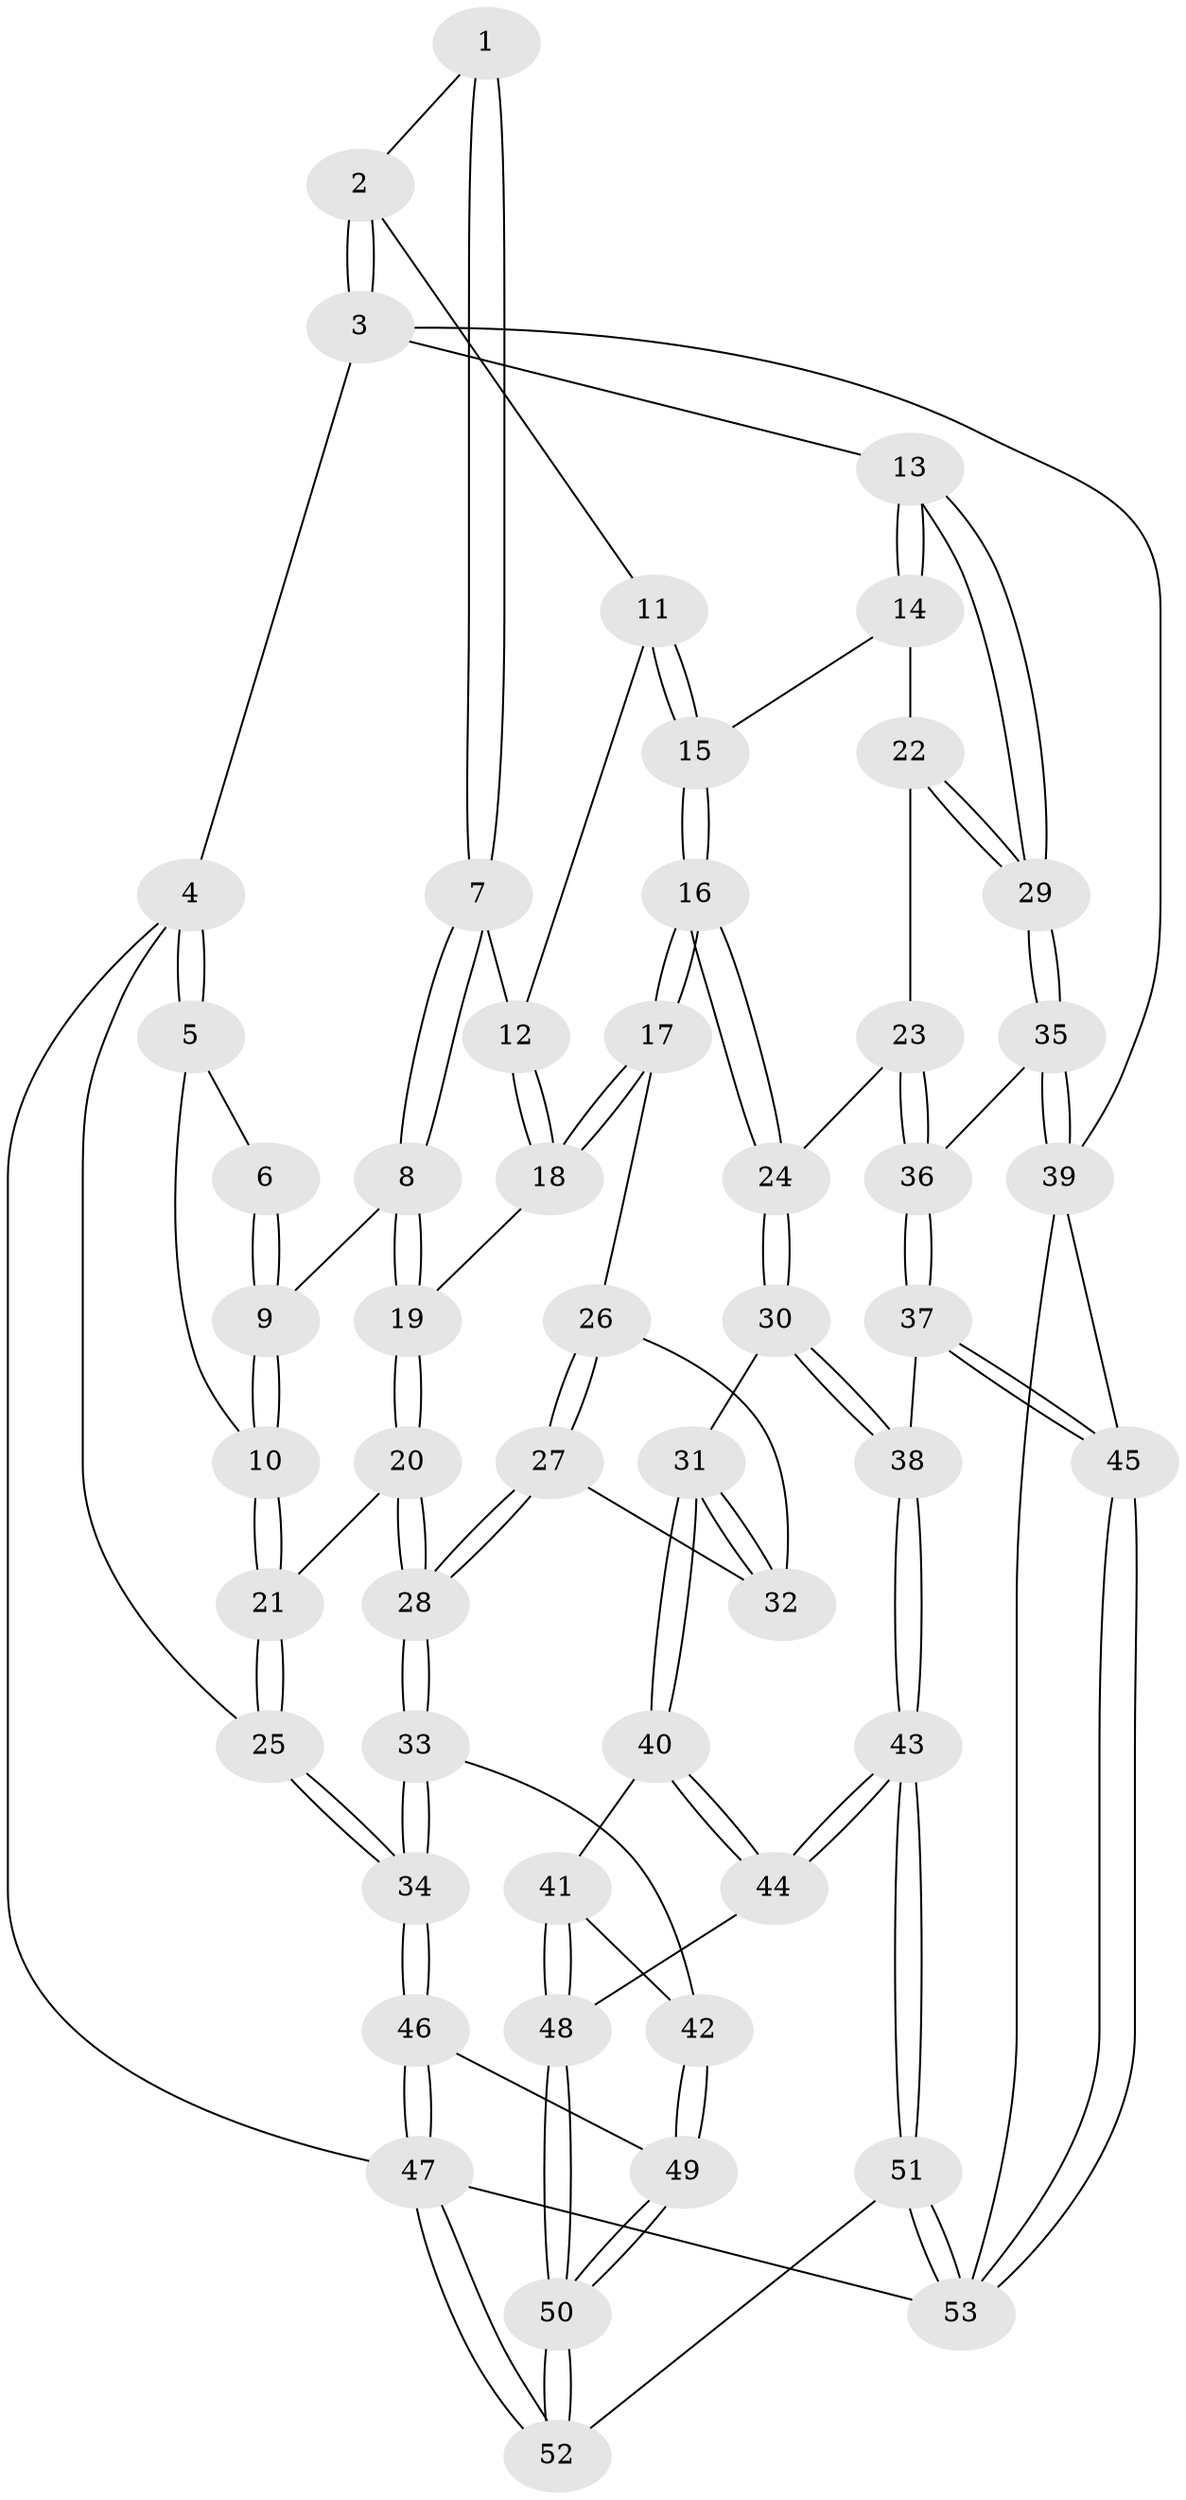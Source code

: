 // coarse degree distribution, {2: 0.13157894736842105, 3: 0.6842105263157895, 4: 0.10526315789473684, 5: 0.05263157894736842, 6: 0.02631578947368421}
// Generated by graph-tools (version 1.1) at 2025/54/03/04/25 22:54:14]
// undirected, 53 vertices, 129 edges
graph export_dot {
  node [color=gray90,style=filled];
  1 [pos="+0.1238757045184529+0"];
  2 [pos="+0.5660745906647745+0"];
  3 [pos="+1+0"];
  4 [pos="+0+0"];
  5 [pos="+0+0"];
  6 [pos="+0+0"];
  7 [pos="+0.1957280527285786+0.14609181889363435"];
  8 [pos="+0.1709610017352611+0.16897989525958027"];
  9 [pos="+0.1137459430427109+0.19602287788197442"];
  10 [pos="+0.07647403575270673+0.2286805230797816"];
  11 [pos="+0.5658146120082557+0"];
  12 [pos="+0.3211908966073119+0.14706480214975892"];
  13 [pos="+1+0.3130438736425945"];
  14 [pos="+0.6701894658494935+0.18095697881898093"];
  15 [pos="+0.6130440466272893+0.12903222363038985"];
  16 [pos="+0.46811108685010683+0.35481617615727884"];
  17 [pos="+0.46650876840740857+0.354898982910548"];
  18 [pos="+0.368908115581027+0.2850989684826493"];
  19 [pos="+0.26004826387192426+0.3242981521479741"];
  20 [pos="+0.19158013003825594+0.41950164536034146"];
  21 [pos="+0.054709134904358955+0.2503699609720834"];
  22 [pos="+0.6916604903333351+0.38488767762072357"];
  23 [pos="+0.6091687853221642+0.47037559717186267"];
  24 [pos="+0.5994552586834774+0.47563608170608174"];
  25 [pos="+0+0.3055812907369714"];
  26 [pos="+0.4481573301002181+0.3733031139588624"];
  27 [pos="+0.24441794820765586+0.5237018357166463"];
  28 [pos="+0.2041916210803573+0.5305788284372208"];
  29 [pos="+1+0.35163730882443645"];
  30 [pos="+0.59016436221141+0.5878671361341344"];
  31 [pos="+0.4668345835487331+0.6266130144996862"];
  32 [pos="+0.4160904562898451+0.5899084732771236"];
  33 [pos="+0.18916696757120768+0.5481609468073356"];
  34 [pos="+0+0.581532232073405"];
  35 [pos="+1+0.5083815443004748"];
  36 [pos="+0.9921522360006031+0.5341602866818239"];
  37 [pos="+0.7811412052400639+0.684766201956086"];
  38 [pos="+0.6792008645064292+0.6927236316560491"];
  39 [pos="+1+0.8004575530862831"];
  40 [pos="+0.4477150792810052+0.6632373252250706"];
  41 [pos="+0.2341035832204941+0.6861045431715109"];
  42 [pos="+0.22623852364470748+0.6848064939260683"];
  43 [pos="+0.638050302192909+0.7890135012662439"];
  44 [pos="+0.43087973054899326+0.7562038773015616"];
  45 [pos="+0.858613348927265+0.8509961875402773"];
  46 [pos="+0+0.8521152687273009"];
  47 [pos="+0+1"];
  48 [pos="+0.42483610024126406+0.7643427253386134"];
  49 [pos="+0.20283365771636716+0.7987030011546661"];
  50 [pos="+0.3540327373015027+1"];
  51 [pos="+0.6048286327598345+1"];
  52 [pos="+0.36175918750877956+1"];
  53 [pos="+0.7004320259573257+1"];
  1 -- 2;
  1 -- 7;
  1 -- 7;
  2 -- 3;
  2 -- 3;
  2 -- 11;
  3 -- 4;
  3 -- 13;
  3 -- 39;
  4 -- 5;
  4 -- 5;
  4 -- 25;
  4 -- 47;
  5 -- 6;
  5 -- 10;
  6 -- 9;
  6 -- 9;
  7 -- 8;
  7 -- 8;
  7 -- 12;
  8 -- 9;
  8 -- 19;
  8 -- 19;
  9 -- 10;
  9 -- 10;
  10 -- 21;
  10 -- 21;
  11 -- 12;
  11 -- 15;
  11 -- 15;
  12 -- 18;
  12 -- 18;
  13 -- 14;
  13 -- 14;
  13 -- 29;
  13 -- 29;
  14 -- 15;
  14 -- 22;
  15 -- 16;
  15 -- 16;
  16 -- 17;
  16 -- 17;
  16 -- 24;
  16 -- 24;
  17 -- 18;
  17 -- 18;
  17 -- 26;
  18 -- 19;
  19 -- 20;
  19 -- 20;
  20 -- 21;
  20 -- 28;
  20 -- 28;
  21 -- 25;
  21 -- 25;
  22 -- 23;
  22 -- 29;
  22 -- 29;
  23 -- 24;
  23 -- 36;
  23 -- 36;
  24 -- 30;
  24 -- 30;
  25 -- 34;
  25 -- 34;
  26 -- 27;
  26 -- 27;
  26 -- 32;
  27 -- 28;
  27 -- 28;
  27 -- 32;
  28 -- 33;
  28 -- 33;
  29 -- 35;
  29 -- 35;
  30 -- 31;
  30 -- 38;
  30 -- 38;
  31 -- 32;
  31 -- 32;
  31 -- 40;
  31 -- 40;
  33 -- 34;
  33 -- 34;
  33 -- 42;
  34 -- 46;
  34 -- 46;
  35 -- 36;
  35 -- 39;
  35 -- 39;
  36 -- 37;
  36 -- 37;
  37 -- 38;
  37 -- 45;
  37 -- 45;
  38 -- 43;
  38 -- 43;
  39 -- 45;
  39 -- 53;
  40 -- 41;
  40 -- 44;
  40 -- 44;
  41 -- 42;
  41 -- 48;
  41 -- 48;
  42 -- 49;
  42 -- 49;
  43 -- 44;
  43 -- 44;
  43 -- 51;
  43 -- 51;
  44 -- 48;
  45 -- 53;
  45 -- 53;
  46 -- 47;
  46 -- 47;
  46 -- 49;
  47 -- 52;
  47 -- 52;
  47 -- 53;
  48 -- 50;
  48 -- 50;
  49 -- 50;
  49 -- 50;
  50 -- 52;
  50 -- 52;
  51 -- 52;
  51 -- 53;
  51 -- 53;
}
